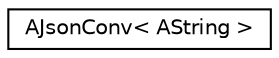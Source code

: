 digraph "Graphical Class Hierarchy"
{
 // LATEX_PDF_SIZE
  edge [fontname="Helvetica",fontsize="10",labelfontname="Helvetica",labelfontsize="10"];
  node [fontname="Helvetica",fontsize="10",shape=record];
  rankdir="LR";
  Node0 [label="AJsonConv\< AString \>",height=0.2,width=0.4,color="black", fillcolor="white", style="filled",URL="$structAJsonConv_3_01AString_01_4.html",tooltip=" "];
}
